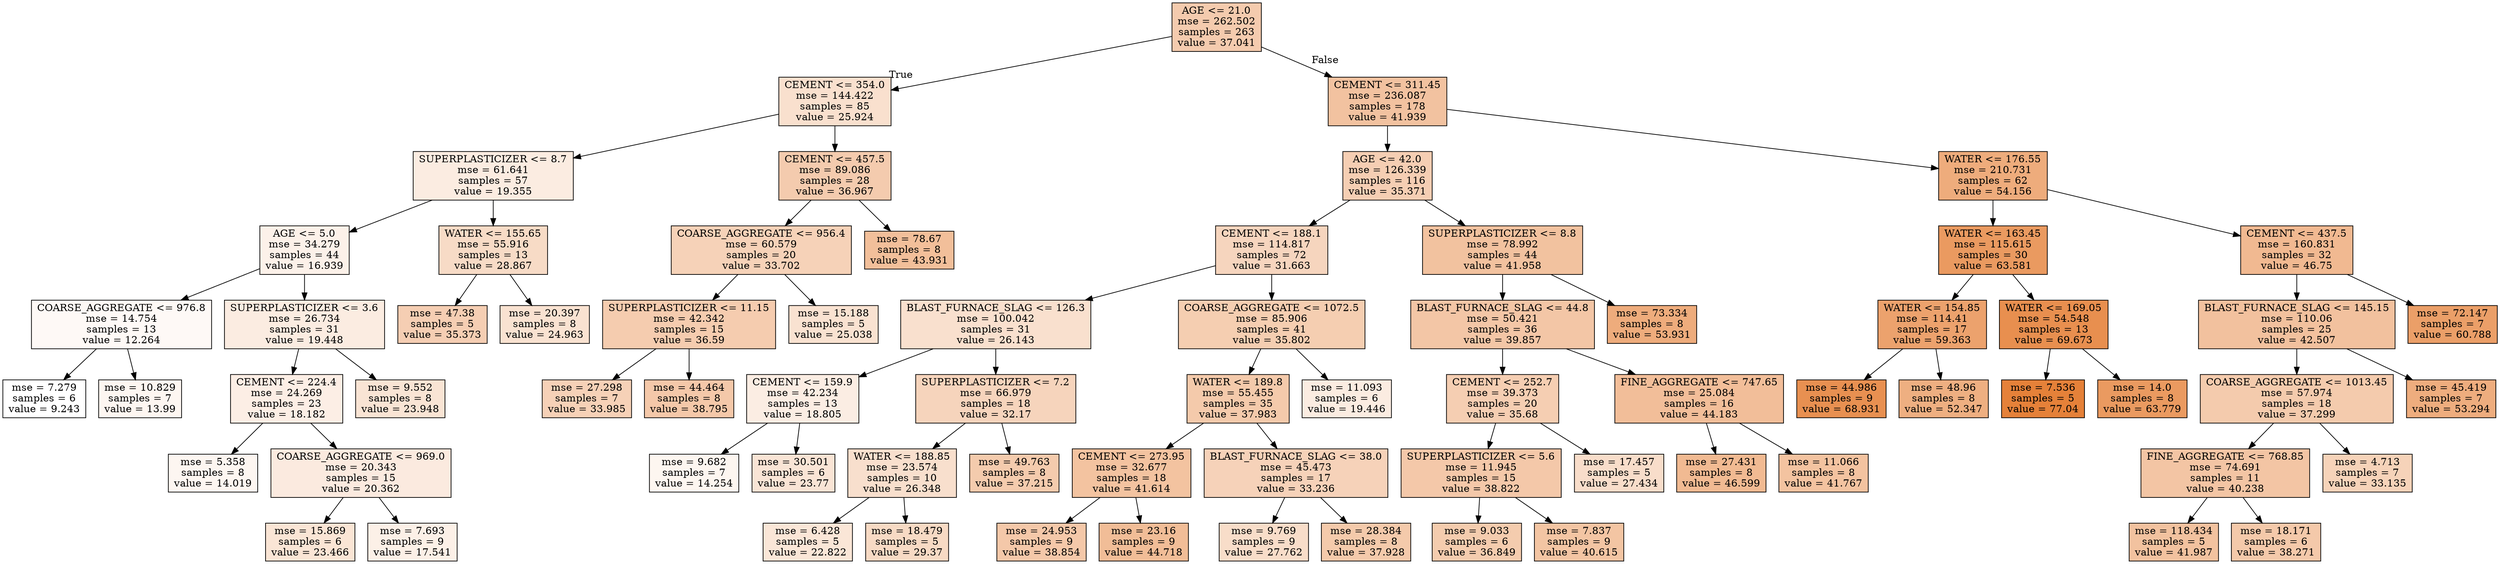 digraph Tree {
node [shape=box, style="filled", color="black"] ;
0 [label="AGE <= 21.0\nmse = 262.502\nsamples = 263\nvalue = 37.041", fillcolor="#f4cbae"] ;
1 [label="CEMENT <= 354.0\nmse = 144.422\nsamples = 85\nvalue = 25.924", fillcolor="#f9e0ce"] ;
0 -> 1 [labeldistance=2.5, labelangle=45, headlabel="True"] ;
2 [label="SUPERPLASTICIZER <= 8.7\nmse = 61.641\nsamples = 57\nvalue = 19.355", fillcolor="#fbece1"] ;
1 -> 2 ;
3 [label="AGE <= 5.0\nmse = 34.279\nsamples = 44\nvalue = 16.939", fillcolor="#fcf1e9"] ;
2 -> 3 ;
4 [label="COARSE_AGGREGATE <= 976.8\nmse = 14.754\nsamples = 13\nvalue = 12.264", fillcolor="#fef9f6"] ;
3 -> 4 ;
5 [label="mse = 7.279\nsamples = 6\nvalue = 9.243", fillcolor="#ffffff"] ;
4 -> 5 ;
6 [label="mse = 10.829\nsamples = 7\nvalue = 13.99", fillcolor="#fdf6f1"] ;
4 -> 6 ;
7 [label="SUPERPLASTICIZER <= 3.6\nmse = 26.734\nsamples = 31\nvalue = 19.448", fillcolor="#fbece1"] ;
3 -> 7 ;
8 [label="CEMENT <= 224.4\nmse = 24.269\nsamples = 23\nvalue = 18.182", fillcolor="#fceee5"] ;
7 -> 8 ;
9 [label="mse = 5.358\nsamples = 8\nvalue = 14.019", fillcolor="#fdf6f1"] ;
8 -> 9 ;
10 [label="COARSE_AGGREGATE <= 969.0\nmse = 20.343\nsamples = 15\nvalue = 20.362", fillcolor="#fbeadf"] ;
8 -> 10 ;
11 [label="mse = 15.869\nsamples = 6\nvalue = 23.466", fillcolor="#fae5d5"] ;
10 -> 11 ;
12 [label="mse = 7.693\nsamples = 9\nvalue = 17.541", fillcolor="#fcf0e7"] ;
10 -> 12 ;
13 [label="mse = 9.552\nsamples = 8\nvalue = 23.948", fillcolor="#f9e4d4"] ;
7 -> 13 ;
14 [label="WATER <= 155.65\nmse = 55.916\nsamples = 13\nvalue = 28.867", fillcolor="#f7dbc6"] ;
2 -> 14 ;
15 [label="mse = 47.38\nsamples = 5\nvalue = 35.373", fillcolor="#f5ceb3"] ;
14 -> 15 ;
16 [label="mse = 20.397\nsamples = 8\nvalue = 24.963", fillcolor="#f9e2d1"] ;
14 -> 16 ;
17 [label="CEMENT <= 457.5\nmse = 89.086\nsamples = 28\nvalue = 36.967", fillcolor="#f4cbae"] ;
1 -> 17 ;
18 [label="COARSE_AGGREGATE <= 956.4\nmse = 60.579\nsamples = 20\nvalue = 33.702", fillcolor="#f6d2b8"] ;
17 -> 18 ;
19 [label="SUPERPLASTICIZER <= 11.15\nmse = 42.342\nsamples = 15\nvalue = 36.59", fillcolor="#f5ccaf"] ;
18 -> 19 ;
20 [label="mse = 27.298\nsamples = 7\nvalue = 33.985", fillcolor="#f6d1b7"] ;
19 -> 20 ;
21 [label="mse = 44.464\nsamples = 8\nvalue = 38.795", fillcolor="#f4c8a9"] ;
19 -> 21 ;
22 [label="mse = 15.188\nsamples = 5\nvalue = 25.038", fillcolor="#f9e2d1"] ;
18 -> 22 ;
23 [label="mse = 78.67\nsamples = 8\nvalue = 43.931", fillcolor="#f2bf9a"] ;
17 -> 23 ;
24 [label="CEMENT <= 311.45\nmse = 236.087\nsamples = 178\nvalue = 41.939", fillcolor="#f2c2a0"] ;
0 -> 24 [labeldistance=2.5, labelangle=-45, headlabel="False"] ;
25 [label="AGE <= 42.0\nmse = 126.339\nsamples = 116\nvalue = 35.371", fillcolor="#f5ceb3"] ;
24 -> 25 ;
26 [label="CEMENT <= 188.1\nmse = 114.817\nsamples = 72\nvalue = 31.663", fillcolor="#f6d5be"] ;
25 -> 26 ;
27 [label="BLAST_FURNACE_SLAG <= 126.3\nmse = 100.042\nsamples = 31\nvalue = 26.143", fillcolor="#f9e0ce"] ;
26 -> 27 ;
28 [label="CEMENT <= 159.9\nmse = 42.234\nsamples = 13\nvalue = 18.805", fillcolor="#fbede3"] ;
27 -> 28 ;
29 [label="mse = 9.682\nsamples = 7\nvalue = 14.254", fillcolor="#fdf6f0"] ;
28 -> 29 ;
30 [label="mse = 30.501\nsamples = 6\nvalue = 23.77", fillcolor="#f9e4d5"] ;
28 -> 30 ;
31 [label="SUPERPLASTICIZER <= 7.2\nmse = 66.979\nsamples = 18\nvalue = 32.17", fillcolor="#f6d4bc"] ;
27 -> 31 ;
32 [label="WATER <= 188.85\nmse = 23.574\nsamples = 10\nvalue = 26.348", fillcolor="#f8dfcd"] ;
31 -> 32 ;
33 [label="mse = 6.428\nsamples = 5\nvalue = 22.822", fillcolor="#fae6d7"] ;
32 -> 33 ;
34 [label="mse = 18.479\nsamples = 5\nvalue = 29.37", fillcolor="#f7dac4"] ;
32 -> 34 ;
35 [label="mse = 49.763\nsamples = 8\nvalue = 37.215", fillcolor="#f4cbad"] ;
31 -> 35 ;
36 [label="COARSE_AGGREGATE <= 1072.5\nmse = 85.906\nsamples = 41\nvalue = 35.802", fillcolor="#f5ceb1"] ;
26 -> 36 ;
37 [label="WATER <= 189.8\nmse = 55.455\nsamples = 35\nvalue = 37.983", fillcolor="#f4caab"] ;
36 -> 37 ;
38 [label="CEMENT <= 273.95\nmse = 32.677\nsamples = 18\nvalue = 41.614", fillcolor="#f3c3a0"] ;
37 -> 38 ;
39 [label="mse = 24.953\nsamples = 9\nvalue = 38.854", fillcolor="#f4c8a9"] ;
38 -> 39 ;
40 [label="mse = 23.16\nsamples = 9\nvalue = 44.718", fillcolor="#f1bd97"] ;
38 -> 40 ;
41 [label="BLAST_FURNACE_SLAG <= 38.0\nmse = 45.473\nsamples = 17\nvalue = 33.236", fillcolor="#f6d2b9"] ;
37 -> 41 ;
42 [label="mse = 9.769\nsamples = 9\nvalue = 27.762", fillcolor="#f8ddc9"] ;
41 -> 42 ;
43 [label="mse = 28.384\nsamples = 8\nvalue = 37.928", fillcolor="#f4caab"] ;
41 -> 43 ;
44 [label="mse = 11.093\nsamples = 6\nvalue = 19.446", fillcolor="#fbece1"] ;
36 -> 44 ;
45 [label="SUPERPLASTICIZER <= 8.8\nmse = 78.992\nsamples = 44\nvalue = 41.958", fillcolor="#f2c29f"] ;
25 -> 45 ;
46 [label="BLAST_FURNACE_SLAG <= 44.8\nmse = 50.421\nsamples = 36\nvalue = 39.857", fillcolor="#f3c6a6"] ;
45 -> 46 ;
47 [label="CEMENT <= 252.7\nmse = 39.373\nsamples = 20\nvalue = 35.68", fillcolor="#f5ceb2"] ;
46 -> 47 ;
48 [label="SUPERPLASTICIZER <= 5.6\nmse = 11.945\nsamples = 15\nvalue = 38.822", fillcolor="#f4c8a9"] ;
47 -> 48 ;
49 [label="mse = 9.033\nsamples = 6\nvalue = 36.849", fillcolor="#f4ccae"] ;
48 -> 49 ;
50 [label="mse = 7.837\nsamples = 9\nvalue = 40.615", fillcolor="#f3c5a3"] ;
48 -> 50 ;
51 [label="mse = 17.457\nsamples = 5\nvalue = 27.434", fillcolor="#f8ddca"] ;
47 -> 51 ;
52 [label="FINE_AGGREGATE <= 747.65\nmse = 25.084\nsamples = 16\nvalue = 44.183", fillcolor="#f2be99"] ;
46 -> 52 ;
53 [label="mse = 27.431\nsamples = 8\nvalue = 46.599", fillcolor="#f1ba92"] ;
52 -> 53 ;
54 [label="mse = 11.066\nsamples = 8\nvalue = 41.767", fillcolor="#f3c3a0"] ;
52 -> 54 ;
55 [label="mse = 73.334\nsamples = 8\nvalue = 53.931", fillcolor="#eeac7c"] ;
45 -> 55 ;
56 [label="WATER <= 176.55\nmse = 210.731\nsamples = 62\nvalue = 54.156", fillcolor="#eeac7c"] ;
24 -> 56 ;
57 [label="WATER <= 163.45\nmse = 115.615\nsamples = 30\nvalue = 63.581", fillcolor="#ea9a60"] ;
56 -> 57 ;
58 [label="WATER <= 154.85\nmse = 114.41\nsamples = 17\nvalue = 59.363", fillcolor="#eca26d"] ;
57 -> 58 ;
59 [label="mse = 44.986\nsamples = 9\nvalue = 68.931", fillcolor="#e89051"] ;
58 -> 59 ;
60 [label="mse = 48.96\nsamples = 8\nvalue = 52.347", fillcolor="#eeaf81"] ;
58 -> 60 ;
61 [label="WATER <= 169.05\nmse = 54.548\nsamples = 13\nvalue = 69.673", fillcolor="#e88f4f"] ;
57 -> 61 ;
62 [label="mse = 7.536\nsamples = 5\nvalue = 77.04", fillcolor="#e58139"] ;
61 -> 62 ;
63 [label="mse = 14.0\nsamples = 8\nvalue = 63.779", fillcolor="#ea9a60"] ;
61 -> 63 ;
64 [label="CEMENT <= 437.5\nmse = 160.831\nsamples = 32\nvalue = 46.75", fillcolor="#f1b991"] ;
56 -> 64 ;
65 [label="BLAST_FURNACE_SLAG <= 145.15\nmse = 110.06\nsamples = 25\nvalue = 42.507", fillcolor="#f2c19e"] ;
64 -> 65 ;
66 [label="COARSE_AGGREGATE <= 1013.45\nmse = 57.974\nsamples = 18\nvalue = 37.299", fillcolor="#f4cbad"] ;
65 -> 66 ;
67 [label="FINE_AGGREGATE <= 768.85\nmse = 74.691\nsamples = 11\nvalue = 40.238", fillcolor="#f3c5a4"] ;
66 -> 67 ;
68 [label="mse = 118.434\nsamples = 5\nvalue = 41.987", fillcolor="#f2c29f"] ;
67 -> 68 ;
69 [label="mse = 18.171\nsamples = 6\nvalue = 38.271", fillcolor="#f4c9aa"] ;
67 -> 69 ;
70 [label="mse = 4.713\nsamples = 7\nvalue = 33.135", fillcolor="#f6d3b9"] ;
66 -> 70 ;
71 [label="mse = 45.419\nsamples = 7\nvalue = 53.294", fillcolor="#eead7e"] ;
65 -> 71 ;
72 [label="mse = 72.147\nsamples = 7\nvalue = 60.788", fillcolor="#eb9f68"] ;
64 -> 72 ;
}